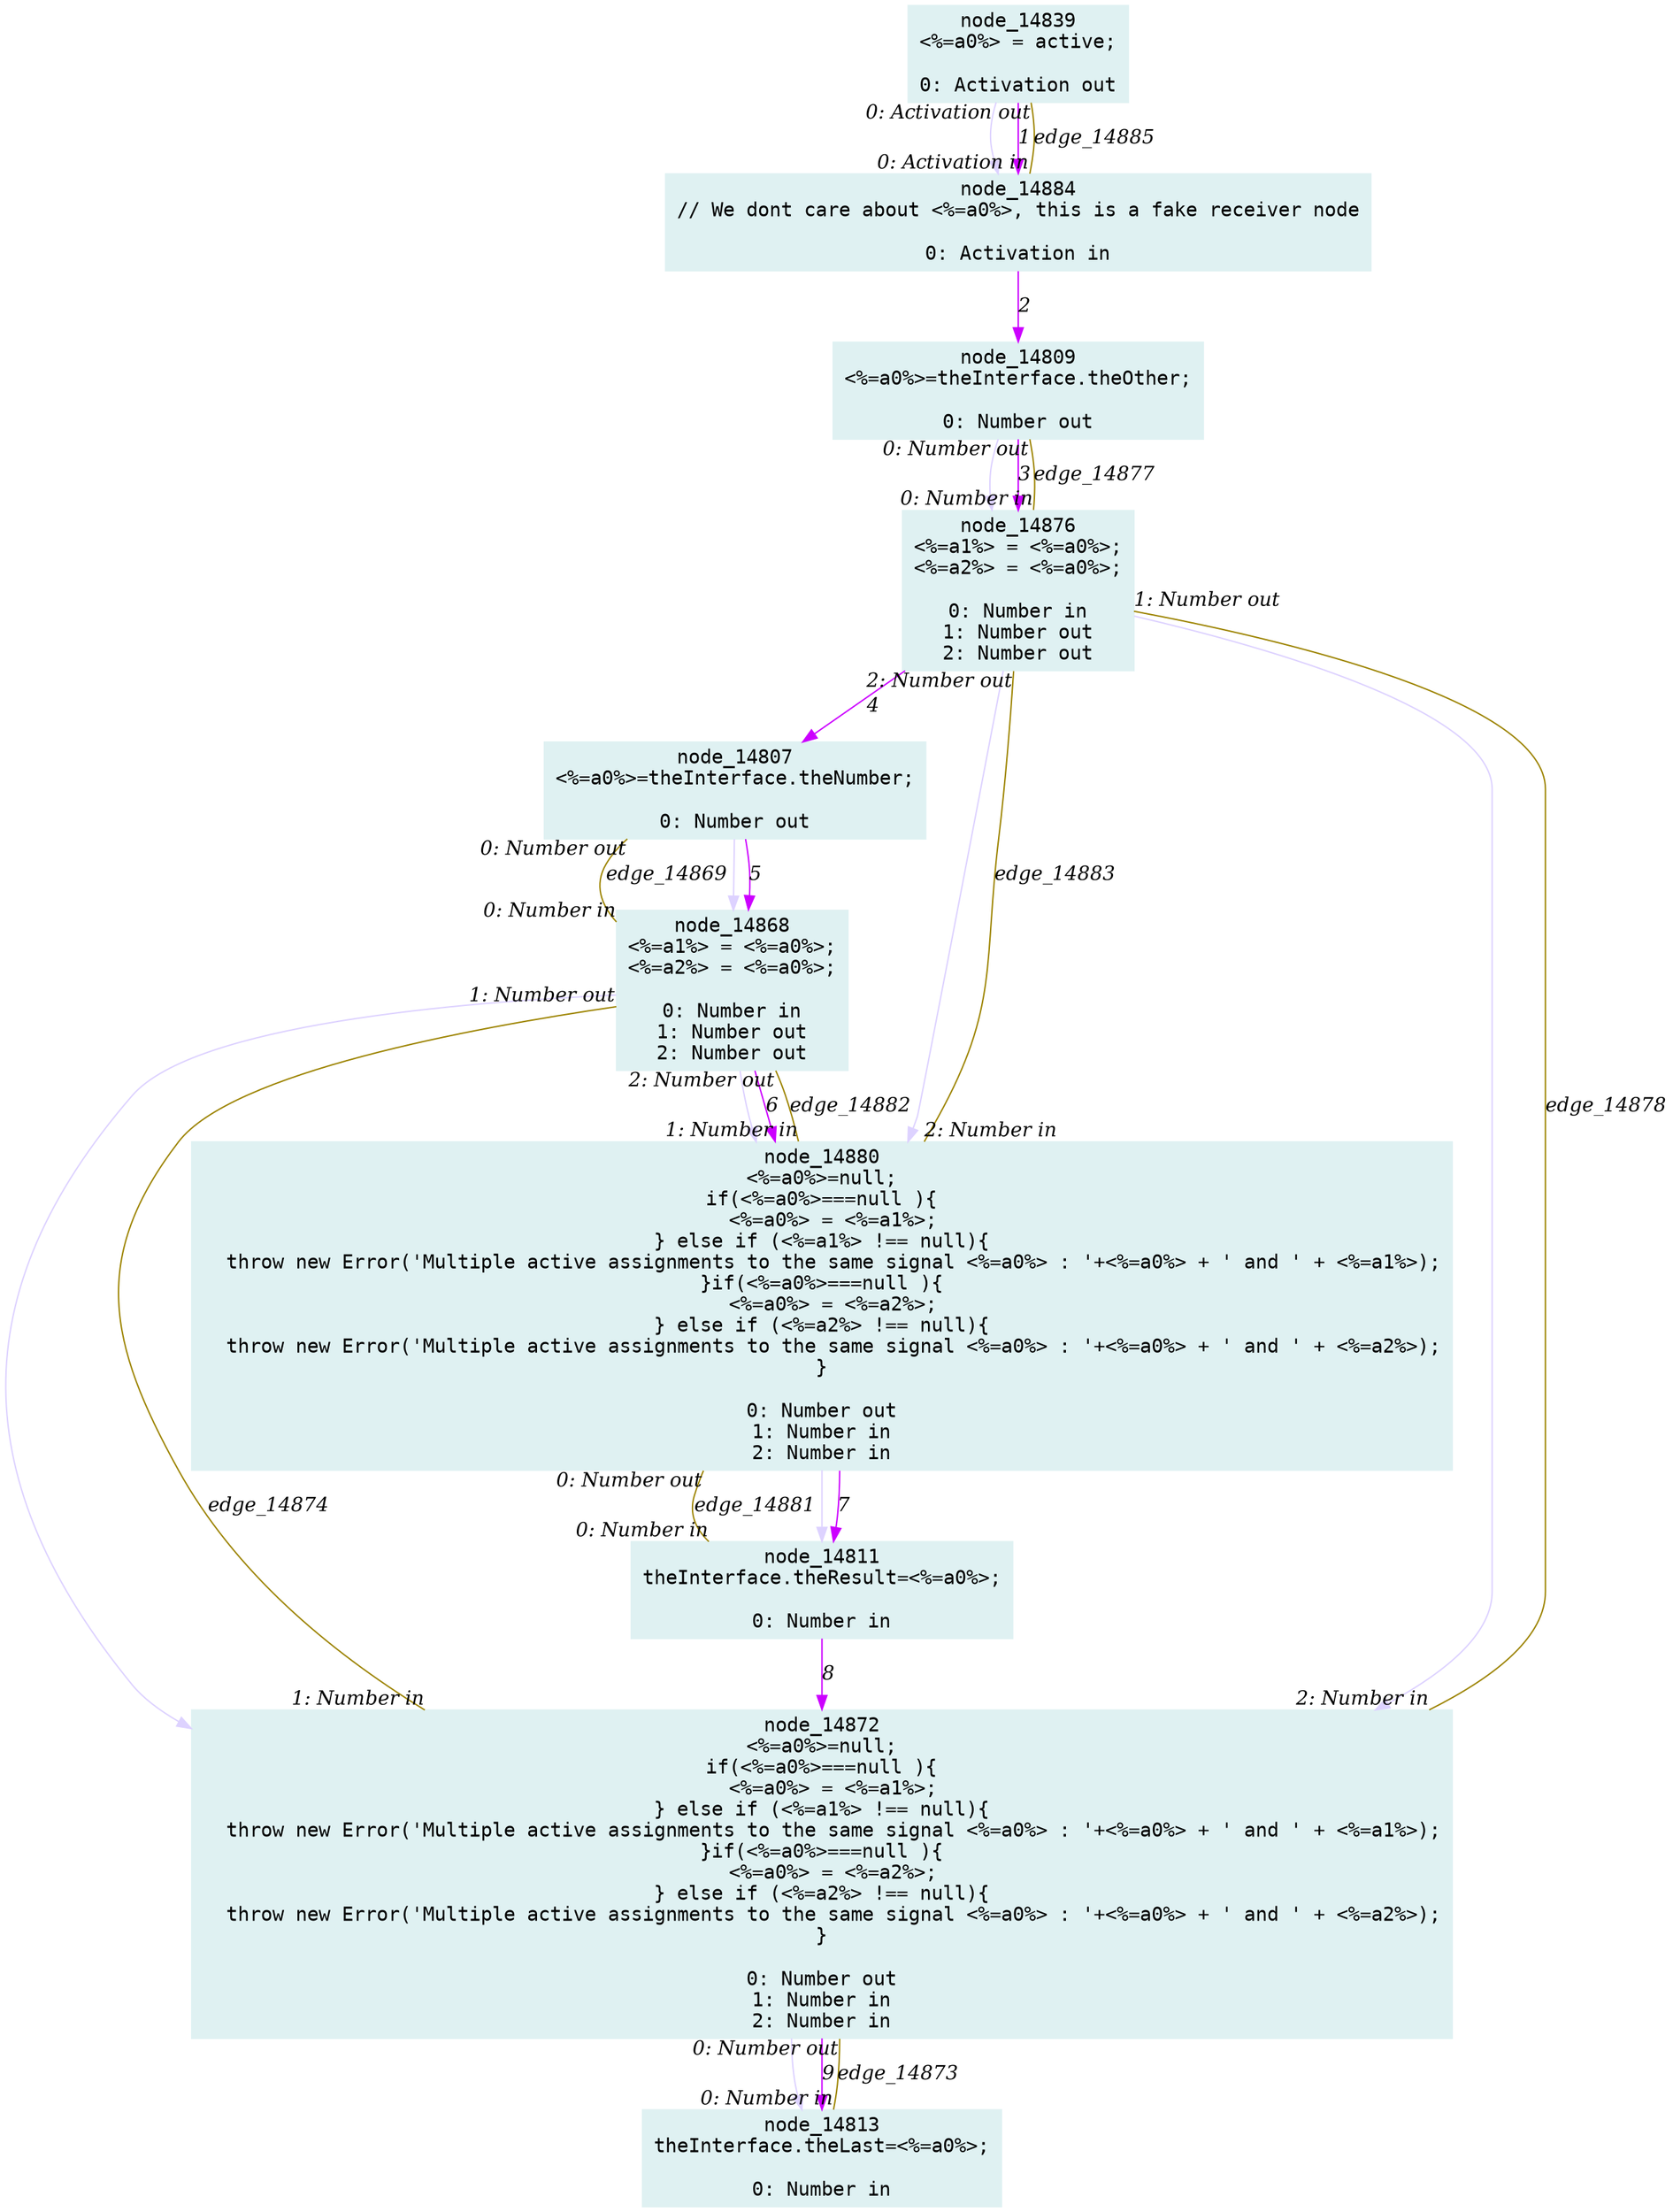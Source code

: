 digraph g{node_14807 [shape="box", style="filled", color="#dff1f2", fontname="Courier", label="node_14807
<%=a0%>=theInterface.theNumber;

0: Number out" ]
node_14809 [shape="box", style="filled", color="#dff1f2", fontname="Courier", label="node_14809
<%=a0%>=theInterface.theOther;

0: Number out" ]
node_14811 [shape="box", style="filled", color="#dff1f2", fontname="Courier", label="node_14811
theInterface.theResult=<%=a0%>;

0: Number in" ]
node_14813 [shape="box", style="filled", color="#dff1f2", fontname="Courier", label="node_14813
theInterface.theLast=<%=a0%>;

0: Number in" ]
node_14839 [shape="box", style="filled", color="#dff1f2", fontname="Courier", label="node_14839
<%=a0%> = active;

0: Activation out" ]
node_14868 [shape="box", style="filled", color="#dff1f2", fontname="Courier", label="node_14868
<%=a1%> = <%=a0%>;
<%=a2%> = <%=a0%>;

0: Number in
1: Number out
2: Number out" ]
node_14872 [shape="box", style="filled", color="#dff1f2", fontname="Courier", label="node_14872
<%=a0%>=null;
if(<%=a0%>===null ){
  <%=a0%> = <%=a1%>;
} else if (<%=a1%> !== null){
  throw new Error('Multiple active assignments to the same signal <%=a0%> : '+<%=a0%> + ' and ' + <%=a1%>);
}if(<%=a0%>===null ){
  <%=a0%> = <%=a2%>;
} else if (<%=a2%> !== null){
  throw new Error('Multiple active assignments to the same signal <%=a0%> : '+<%=a0%> + ' and ' + <%=a2%>);
}

0: Number out
1: Number in
2: Number in" ]
node_14876 [shape="box", style="filled", color="#dff1f2", fontname="Courier", label="node_14876
<%=a1%> = <%=a0%>;
<%=a2%> = <%=a0%>;

0: Number in
1: Number out
2: Number out" ]
node_14880 [shape="box", style="filled", color="#dff1f2", fontname="Courier", label="node_14880
<%=a0%>=null;
if(<%=a0%>===null ){
  <%=a0%> = <%=a1%>;
} else if (<%=a1%> !== null){
  throw new Error('Multiple active assignments to the same signal <%=a0%> : '+<%=a0%> + ' and ' + <%=a1%>);
}if(<%=a0%>===null ){
  <%=a0%> = <%=a2%>;
} else if (<%=a2%> !== null){
  throw new Error('Multiple active assignments to the same signal <%=a0%> : '+<%=a0%> + ' and ' + <%=a2%>);
}

0: Number out
1: Number in
2: Number in" ]
node_14884 [shape="box", style="filled", color="#dff1f2", fontname="Courier", label="node_14884
// We dont care about <%=a0%>, this is a fake receiver node

0: Activation in" ]
node_14872 -> node_14813 [dir=forward, arrowHead=normal, fontname="Times-Italic", arrowsize=1, color="#ddd2ff", label="",  headlabel="", taillabel="" ]
node_14880 -> node_14811 [dir=forward, arrowHead=normal, fontname="Times-Italic", arrowsize=1, color="#ddd2ff", label="",  headlabel="", taillabel="" ]
node_14868 -> node_14872 [dir=forward, arrowHead=normal, fontname="Times-Italic", arrowsize=1, color="#ddd2ff", label="",  headlabel="", taillabel="" ]
node_14868 -> node_14880 [dir=forward, arrowHead=normal, fontname="Times-Italic", arrowsize=1, color="#ddd2ff", label="",  headlabel="", taillabel="" ]
node_14807 -> node_14868 [dir=forward, arrowHead=normal, fontname="Times-Italic", arrowsize=1, color="#ddd2ff", label="",  headlabel="", taillabel="" ]
node_14876 -> node_14872 [dir=forward, arrowHead=normal, fontname="Times-Italic", arrowsize=1, color="#ddd2ff", label="",  headlabel="", taillabel="" ]
node_14876 -> node_14880 [dir=forward, arrowHead=normal, fontname="Times-Italic", arrowsize=1, color="#ddd2ff", label="",  headlabel="", taillabel="" ]
node_14809 -> node_14876 [dir=forward, arrowHead=normal, fontname="Times-Italic", arrowsize=1, color="#ddd2ff", label="",  headlabel="", taillabel="" ]
node_14839 -> node_14884 [dir=forward, arrowHead=normal, fontname="Times-Italic", arrowsize=1, color="#ddd2ff", label="",  headlabel="", taillabel="" ]
node_14839 -> node_14884 [dir=forward, arrowHead=normal, fontname="Times-Italic", arrowsize=1, color="#cc00ff", label="1",  headlabel="", taillabel="" ]
node_14884 -> node_14809 [dir=forward, arrowHead=normal, fontname="Times-Italic", arrowsize=1, color="#cc00ff", label="2",  headlabel="", taillabel="" ]
node_14809 -> node_14876 [dir=forward, arrowHead=normal, fontname="Times-Italic", arrowsize=1, color="#cc00ff", label="3",  headlabel="", taillabel="" ]
node_14876 -> node_14807 [dir=forward, arrowHead=normal, fontname="Times-Italic", arrowsize=1, color="#cc00ff", label="4",  headlabel="", taillabel="" ]
node_14807 -> node_14868 [dir=forward, arrowHead=normal, fontname="Times-Italic", arrowsize=1, color="#cc00ff", label="5",  headlabel="", taillabel="" ]
node_14868 -> node_14880 [dir=forward, arrowHead=normal, fontname="Times-Italic", arrowsize=1, color="#cc00ff", label="6",  headlabel="", taillabel="" ]
node_14880 -> node_14811 [dir=forward, arrowHead=normal, fontname="Times-Italic", arrowsize=1, color="#cc00ff", label="7",  headlabel="", taillabel="" ]
node_14811 -> node_14872 [dir=forward, arrowHead=normal, fontname="Times-Italic", arrowsize=1, color="#cc00ff", label="8",  headlabel="", taillabel="" ]
node_14872 -> node_14813 [dir=forward, arrowHead=normal, fontname="Times-Italic", arrowsize=1, color="#cc00ff", label="9",  headlabel="", taillabel="" ]
node_14807 -> node_14868 [dir=none, arrowHead=none, fontname="Times-Italic", arrowsize=1, color="#9d8400", label="edge_14869",  headlabel="0: Number in", taillabel="0: Number out" ]
node_14872 -> node_14813 [dir=none, arrowHead=none, fontname="Times-Italic", arrowsize=1, color="#9d8400", label="edge_14873",  headlabel="0: Number in", taillabel="0: Number out" ]
node_14868 -> node_14872 [dir=none, arrowHead=none, fontname="Times-Italic", arrowsize=1, color="#9d8400", label="edge_14874",  headlabel="1: Number in", taillabel="1: Number out" ]
node_14809 -> node_14876 [dir=none, arrowHead=none, fontname="Times-Italic", arrowsize=1, color="#9d8400", label="edge_14877",  headlabel="0: Number in", taillabel="0: Number out" ]
node_14876 -> node_14872 [dir=none, arrowHead=none, fontname="Times-Italic", arrowsize=1, color="#9d8400", label="edge_14878",  headlabel="2: Number in", taillabel="1: Number out" ]
node_14880 -> node_14811 [dir=none, arrowHead=none, fontname="Times-Italic", arrowsize=1, color="#9d8400", label="edge_14881",  headlabel="0: Number in", taillabel="0: Number out" ]
node_14868 -> node_14880 [dir=none, arrowHead=none, fontname="Times-Italic", arrowsize=1, color="#9d8400", label="edge_14882",  headlabel="1: Number in", taillabel="2: Number out" ]
node_14876 -> node_14880 [dir=none, arrowHead=none, fontname="Times-Italic", arrowsize=1, color="#9d8400", label="edge_14883",  headlabel="2: Number in", taillabel="2: Number out" ]
node_14839 -> node_14884 [dir=none, arrowHead=none, fontname="Times-Italic", arrowsize=1, color="#9d8400", label="edge_14885",  headlabel="0: Activation in", taillabel="0: Activation out" ]
}